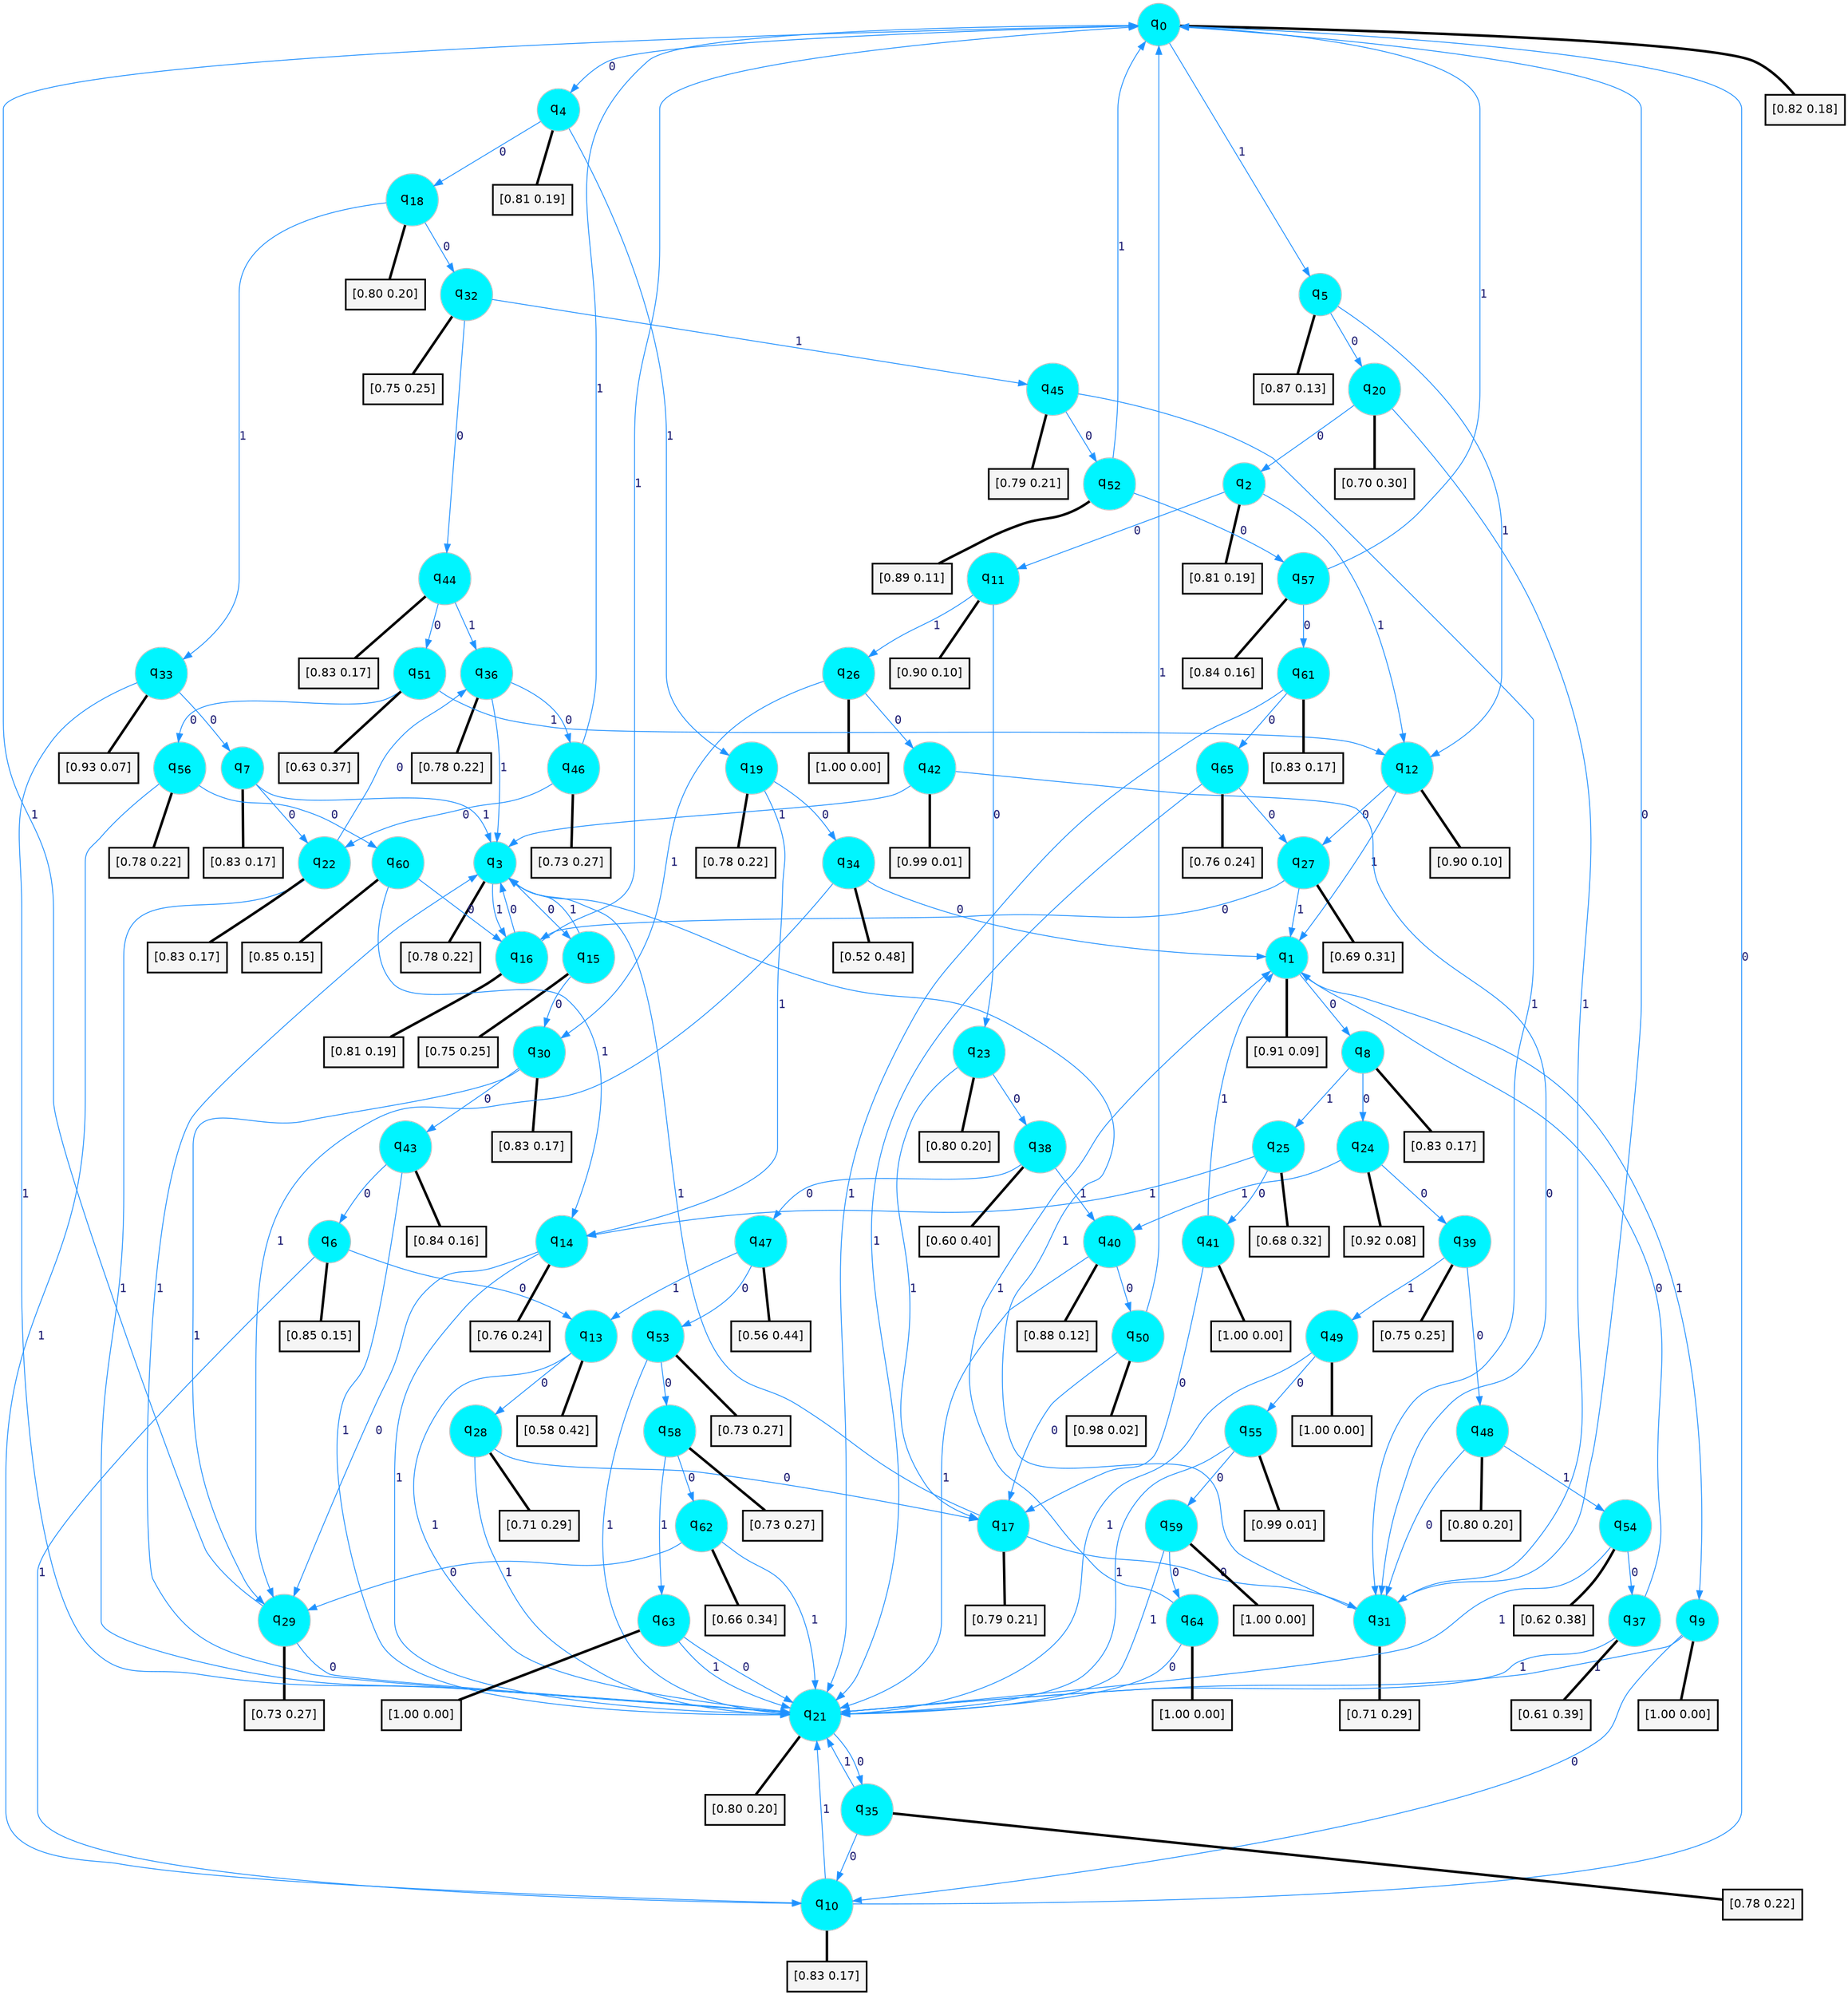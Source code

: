digraph G {
graph [
bgcolor=transparent, dpi=300, rankdir=TD, size="40,25"];
node [
color=gray, fillcolor=turquoise1, fontcolor=black, fontname=Helvetica, fontsize=16, fontweight=bold, shape=circle, style=filled];
edge [
arrowsize=1, color=dodgerblue1, fontcolor=midnightblue, fontname=courier, fontweight=bold, penwidth=1, style=solid, weight=20];
0[label=<q<SUB>0</SUB>>];
1[label=<q<SUB>1</SUB>>];
2[label=<q<SUB>2</SUB>>];
3[label=<q<SUB>3</SUB>>];
4[label=<q<SUB>4</SUB>>];
5[label=<q<SUB>5</SUB>>];
6[label=<q<SUB>6</SUB>>];
7[label=<q<SUB>7</SUB>>];
8[label=<q<SUB>8</SUB>>];
9[label=<q<SUB>9</SUB>>];
10[label=<q<SUB>10</SUB>>];
11[label=<q<SUB>11</SUB>>];
12[label=<q<SUB>12</SUB>>];
13[label=<q<SUB>13</SUB>>];
14[label=<q<SUB>14</SUB>>];
15[label=<q<SUB>15</SUB>>];
16[label=<q<SUB>16</SUB>>];
17[label=<q<SUB>17</SUB>>];
18[label=<q<SUB>18</SUB>>];
19[label=<q<SUB>19</SUB>>];
20[label=<q<SUB>20</SUB>>];
21[label=<q<SUB>21</SUB>>];
22[label=<q<SUB>22</SUB>>];
23[label=<q<SUB>23</SUB>>];
24[label=<q<SUB>24</SUB>>];
25[label=<q<SUB>25</SUB>>];
26[label=<q<SUB>26</SUB>>];
27[label=<q<SUB>27</SUB>>];
28[label=<q<SUB>28</SUB>>];
29[label=<q<SUB>29</SUB>>];
30[label=<q<SUB>30</SUB>>];
31[label=<q<SUB>31</SUB>>];
32[label=<q<SUB>32</SUB>>];
33[label=<q<SUB>33</SUB>>];
34[label=<q<SUB>34</SUB>>];
35[label=<q<SUB>35</SUB>>];
36[label=<q<SUB>36</SUB>>];
37[label=<q<SUB>37</SUB>>];
38[label=<q<SUB>38</SUB>>];
39[label=<q<SUB>39</SUB>>];
40[label=<q<SUB>40</SUB>>];
41[label=<q<SUB>41</SUB>>];
42[label=<q<SUB>42</SUB>>];
43[label=<q<SUB>43</SUB>>];
44[label=<q<SUB>44</SUB>>];
45[label=<q<SUB>45</SUB>>];
46[label=<q<SUB>46</SUB>>];
47[label=<q<SUB>47</SUB>>];
48[label=<q<SUB>48</SUB>>];
49[label=<q<SUB>49</SUB>>];
50[label=<q<SUB>50</SUB>>];
51[label=<q<SUB>51</SUB>>];
52[label=<q<SUB>52</SUB>>];
53[label=<q<SUB>53</SUB>>];
54[label=<q<SUB>54</SUB>>];
55[label=<q<SUB>55</SUB>>];
56[label=<q<SUB>56</SUB>>];
57[label=<q<SUB>57</SUB>>];
58[label=<q<SUB>58</SUB>>];
59[label=<q<SUB>59</SUB>>];
60[label=<q<SUB>60</SUB>>];
61[label=<q<SUB>61</SUB>>];
62[label=<q<SUB>62</SUB>>];
63[label=<q<SUB>63</SUB>>];
64[label=<q<SUB>64</SUB>>];
65[label=<q<SUB>65</SUB>>];
66[label="[0.82 0.18]", shape=box,fontcolor=black, fontname=Helvetica, fontsize=14, penwidth=2, fillcolor=whitesmoke,color=black];
67[label="[0.91 0.09]", shape=box,fontcolor=black, fontname=Helvetica, fontsize=14, penwidth=2, fillcolor=whitesmoke,color=black];
68[label="[0.81 0.19]", shape=box,fontcolor=black, fontname=Helvetica, fontsize=14, penwidth=2, fillcolor=whitesmoke,color=black];
69[label="[0.78 0.22]", shape=box,fontcolor=black, fontname=Helvetica, fontsize=14, penwidth=2, fillcolor=whitesmoke,color=black];
70[label="[0.81 0.19]", shape=box,fontcolor=black, fontname=Helvetica, fontsize=14, penwidth=2, fillcolor=whitesmoke,color=black];
71[label="[0.87 0.13]", shape=box,fontcolor=black, fontname=Helvetica, fontsize=14, penwidth=2, fillcolor=whitesmoke,color=black];
72[label="[0.85 0.15]", shape=box,fontcolor=black, fontname=Helvetica, fontsize=14, penwidth=2, fillcolor=whitesmoke,color=black];
73[label="[0.83 0.17]", shape=box,fontcolor=black, fontname=Helvetica, fontsize=14, penwidth=2, fillcolor=whitesmoke,color=black];
74[label="[0.83 0.17]", shape=box,fontcolor=black, fontname=Helvetica, fontsize=14, penwidth=2, fillcolor=whitesmoke,color=black];
75[label="[1.00 0.00]", shape=box,fontcolor=black, fontname=Helvetica, fontsize=14, penwidth=2, fillcolor=whitesmoke,color=black];
76[label="[0.83 0.17]", shape=box,fontcolor=black, fontname=Helvetica, fontsize=14, penwidth=2, fillcolor=whitesmoke,color=black];
77[label="[0.90 0.10]", shape=box,fontcolor=black, fontname=Helvetica, fontsize=14, penwidth=2, fillcolor=whitesmoke,color=black];
78[label="[0.90 0.10]", shape=box,fontcolor=black, fontname=Helvetica, fontsize=14, penwidth=2, fillcolor=whitesmoke,color=black];
79[label="[0.58 0.42]", shape=box,fontcolor=black, fontname=Helvetica, fontsize=14, penwidth=2, fillcolor=whitesmoke,color=black];
80[label="[0.76 0.24]", shape=box,fontcolor=black, fontname=Helvetica, fontsize=14, penwidth=2, fillcolor=whitesmoke,color=black];
81[label="[0.75 0.25]", shape=box,fontcolor=black, fontname=Helvetica, fontsize=14, penwidth=2, fillcolor=whitesmoke,color=black];
82[label="[0.81 0.19]", shape=box,fontcolor=black, fontname=Helvetica, fontsize=14, penwidth=2, fillcolor=whitesmoke,color=black];
83[label="[0.79 0.21]", shape=box,fontcolor=black, fontname=Helvetica, fontsize=14, penwidth=2, fillcolor=whitesmoke,color=black];
84[label="[0.80 0.20]", shape=box,fontcolor=black, fontname=Helvetica, fontsize=14, penwidth=2, fillcolor=whitesmoke,color=black];
85[label="[0.78 0.22]", shape=box,fontcolor=black, fontname=Helvetica, fontsize=14, penwidth=2, fillcolor=whitesmoke,color=black];
86[label="[0.70 0.30]", shape=box,fontcolor=black, fontname=Helvetica, fontsize=14, penwidth=2, fillcolor=whitesmoke,color=black];
87[label="[0.80 0.20]", shape=box,fontcolor=black, fontname=Helvetica, fontsize=14, penwidth=2, fillcolor=whitesmoke,color=black];
88[label="[0.83 0.17]", shape=box,fontcolor=black, fontname=Helvetica, fontsize=14, penwidth=2, fillcolor=whitesmoke,color=black];
89[label="[0.80 0.20]", shape=box,fontcolor=black, fontname=Helvetica, fontsize=14, penwidth=2, fillcolor=whitesmoke,color=black];
90[label="[0.92 0.08]", shape=box,fontcolor=black, fontname=Helvetica, fontsize=14, penwidth=2, fillcolor=whitesmoke,color=black];
91[label="[0.68 0.32]", shape=box,fontcolor=black, fontname=Helvetica, fontsize=14, penwidth=2, fillcolor=whitesmoke,color=black];
92[label="[1.00 0.00]", shape=box,fontcolor=black, fontname=Helvetica, fontsize=14, penwidth=2, fillcolor=whitesmoke,color=black];
93[label="[0.69 0.31]", shape=box,fontcolor=black, fontname=Helvetica, fontsize=14, penwidth=2, fillcolor=whitesmoke,color=black];
94[label="[0.71 0.29]", shape=box,fontcolor=black, fontname=Helvetica, fontsize=14, penwidth=2, fillcolor=whitesmoke,color=black];
95[label="[0.73 0.27]", shape=box,fontcolor=black, fontname=Helvetica, fontsize=14, penwidth=2, fillcolor=whitesmoke,color=black];
96[label="[0.83 0.17]", shape=box,fontcolor=black, fontname=Helvetica, fontsize=14, penwidth=2, fillcolor=whitesmoke,color=black];
97[label="[0.71 0.29]", shape=box,fontcolor=black, fontname=Helvetica, fontsize=14, penwidth=2, fillcolor=whitesmoke,color=black];
98[label="[0.75 0.25]", shape=box,fontcolor=black, fontname=Helvetica, fontsize=14, penwidth=2, fillcolor=whitesmoke,color=black];
99[label="[0.93 0.07]", shape=box,fontcolor=black, fontname=Helvetica, fontsize=14, penwidth=2, fillcolor=whitesmoke,color=black];
100[label="[0.52 0.48]", shape=box,fontcolor=black, fontname=Helvetica, fontsize=14, penwidth=2, fillcolor=whitesmoke,color=black];
101[label="[0.78 0.22]", shape=box,fontcolor=black, fontname=Helvetica, fontsize=14, penwidth=2, fillcolor=whitesmoke,color=black];
102[label="[0.78 0.22]", shape=box,fontcolor=black, fontname=Helvetica, fontsize=14, penwidth=2, fillcolor=whitesmoke,color=black];
103[label="[0.61 0.39]", shape=box,fontcolor=black, fontname=Helvetica, fontsize=14, penwidth=2, fillcolor=whitesmoke,color=black];
104[label="[0.60 0.40]", shape=box,fontcolor=black, fontname=Helvetica, fontsize=14, penwidth=2, fillcolor=whitesmoke,color=black];
105[label="[0.75 0.25]", shape=box,fontcolor=black, fontname=Helvetica, fontsize=14, penwidth=2, fillcolor=whitesmoke,color=black];
106[label="[0.88 0.12]", shape=box,fontcolor=black, fontname=Helvetica, fontsize=14, penwidth=2, fillcolor=whitesmoke,color=black];
107[label="[1.00 0.00]", shape=box,fontcolor=black, fontname=Helvetica, fontsize=14, penwidth=2, fillcolor=whitesmoke,color=black];
108[label="[0.99 0.01]", shape=box,fontcolor=black, fontname=Helvetica, fontsize=14, penwidth=2, fillcolor=whitesmoke,color=black];
109[label="[0.84 0.16]", shape=box,fontcolor=black, fontname=Helvetica, fontsize=14, penwidth=2, fillcolor=whitesmoke,color=black];
110[label="[0.83 0.17]", shape=box,fontcolor=black, fontname=Helvetica, fontsize=14, penwidth=2, fillcolor=whitesmoke,color=black];
111[label="[0.79 0.21]", shape=box,fontcolor=black, fontname=Helvetica, fontsize=14, penwidth=2, fillcolor=whitesmoke,color=black];
112[label="[0.73 0.27]", shape=box,fontcolor=black, fontname=Helvetica, fontsize=14, penwidth=2, fillcolor=whitesmoke,color=black];
113[label="[0.56 0.44]", shape=box,fontcolor=black, fontname=Helvetica, fontsize=14, penwidth=2, fillcolor=whitesmoke,color=black];
114[label="[0.80 0.20]", shape=box,fontcolor=black, fontname=Helvetica, fontsize=14, penwidth=2, fillcolor=whitesmoke,color=black];
115[label="[1.00 0.00]", shape=box,fontcolor=black, fontname=Helvetica, fontsize=14, penwidth=2, fillcolor=whitesmoke,color=black];
116[label="[0.98 0.02]", shape=box,fontcolor=black, fontname=Helvetica, fontsize=14, penwidth=2, fillcolor=whitesmoke,color=black];
117[label="[0.63 0.37]", shape=box,fontcolor=black, fontname=Helvetica, fontsize=14, penwidth=2, fillcolor=whitesmoke,color=black];
118[label="[0.89 0.11]", shape=box,fontcolor=black, fontname=Helvetica, fontsize=14, penwidth=2, fillcolor=whitesmoke,color=black];
119[label="[0.73 0.27]", shape=box,fontcolor=black, fontname=Helvetica, fontsize=14, penwidth=2, fillcolor=whitesmoke,color=black];
120[label="[0.62 0.38]", shape=box,fontcolor=black, fontname=Helvetica, fontsize=14, penwidth=2, fillcolor=whitesmoke,color=black];
121[label="[0.99 0.01]", shape=box,fontcolor=black, fontname=Helvetica, fontsize=14, penwidth=2, fillcolor=whitesmoke,color=black];
122[label="[0.78 0.22]", shape=box,fontcolor=black, fontname=Helvetica, fontsize=14, penwidth=2, fillcolor=whitesmoke,color=black];
123[label="[0.84 0.16]", shape=box,fontcolor=black, fontname=Helvetica, fontsize=14, penwidth=2, fillcolor=whitesmoke,color=black];
124[label="[0.73 0.27]", shape=box,fontcolor=black, fontname=Helvetica, fontsize=14, penwidth=2, fillcolor=whitesmoke,color=black];
125[label="[1.00 0.00]", shape=box,fontcolor=black, fontname=Helvetica, fontsize=14, penwidth=2, fillcolor=whitesmoke,color=black];
126[label="[0.85 0.15]", shape=box,fontcolor=black, fontname=Helvetica, fontsize=14, penwidth=2, fillcolor=whitesmoke,color=black];
127[label="[0.83 0.17]", shape=box,fontcolor=black, fontname=Helvetica, fontsize=14, penwidth=2, fillcolor=whitesmoke,color=black];
128[label="[0.66 0.34]", shape=box,fontcolor=black, fontname=Helvetica, fontsize=14, penwidth=2, fillcolor=whitesmoke,color=black];
129[label="[1.00 0.00]", shape=box,fontcolor=black, fontname=Helvetica, fontsize=14, penwidth=2, fillcolor=whitesmoke,color=black];
130[label="[1.00 0.00]", shape=box,fontcolor=black, fontname=Helvetica, fontsize=14, penwidth=2, fillcolor=whitesmoke,color=black];
131[label="[0.76 0.24]", shape=box,fontcolor=black, fontname=Helvetica, fontsize=14, penwidth=2, fillcolor=whitesmoke,color=black];
0->4 [label=0];
0->5 [label=1];
0->66 [arrowhead=none, penwidth=3,color=black];
1->8 [label=0];
1->9 [label=1];
1->67 [arrowhead=none, penwidth=3,color=black];
2->11 [label=0];
2->12 [label=1];
2->68 [arrowhead=none, penwidth=3,color=black];
3->15 [label=0];
3->16 [label=1];
3->69 [arrowhead=none, penwidth=3,color=black];
4->18 [label=0];
4->19 [label=1];
4->70 [arrowhead=none, penwidth=3,color=black];
5->20 [label=0];
5->12 [label=1];
5->71 [arrowhead=none, penwidth=3,color=black];
6->13 [label=0];
6->10 [label=1];
6->72 [arrowhead=none, penwidth=3,color=black];
7->22 [label=0];
7->3 [label=1];
7->73 [arrowhead=none, penwidth=3,color=black];
8->24 [label=0];
8->25 [label=1];
8->74 [arrowhead=none, penwidth=3,color=black];
9->10 [label=0];
9->21 [label=1];
9->75 [arrowhead=none, penwidth=3,color=black];
10->0 [label=0];
10->21 [label=1];
10->76 [arrowhead=none, penwidth=3,color=black];
11->23 [label=0];
11->26 [label=1];
11->77 [arrowhead=none, penwidth=3,color=black];
12->27 [label=0];
12->1 [label=1];
12->78 [arrowhead=none, penwidth=3,color=black];
13->28 [label=0];
13->21 [label=1];
13->79 [arrowhead=none, penwidth=3,color=black];
14->29 [label=0];
14->21 [label=1];
14->80 [arrowhead=none, penwidth=3,color=black];
15->30 [label=0];
15->3 [label=1];
15->81 [arrowhead=none, penwidth=3,color=black];
16->3 [label=0];
16->0 [label=1];
16->82 [arrowhead=none, penwidth=3,color=black];
17->31 [label=0];
17->3 [label=1];
17->83 [arrowhead=none, penwidth=3,color=black];
18->32 [label=0];
18->33 [label=1];
18->84 [arrowhead=none, penwidth=3,color=black];
19->34 [label=0];
19->14 [label=1];
19->85 [arrowhead=none, penwidth=3,color=black];
20->2 [label=0];
20->31 [label=1];
20->86 [arrowhead=none, penwidth=3,color=black];
21->35 [label=0];
21->3 [label=1];
21->87 [arrowhead=none, penwidth=3,color=black];
22->36 [label=0];
22->21 [label=1];
22->88 [arrowhead=none, penwidth=3,color=black];
23->38 [label=0];
23->17 [label=1];
23->89 [arrowhead=none, penwidth=3,color=black];
24->39 [label=0];
24->40 [label=1];
24->90 [arrowhead=none, penwidth=3,color=black];
25->41 [label=0];
25->14 [label=1];
25->91 [arrowhead=none, penwidth=3,color=black];
26->42 [label=0];
26->30 [label=1];
26->92 [arrowhead=none, penwidth=3,color=black];
27->16 [label=0];
27->1 [label=1];
27->93 [arrowhead=none, penwidth=3,color=black];
28->17 [label=0];
28->21 [label=1];
28->94 [arrowhead=none, penwidth=3,color=black];
29->21 [label=0];
29->0 [label=1];
29->95 [arrowhead=none, penwidth=3,color=black];
30->43 [label=0];
30->29 [label=1];
30->96 [arrowhead=none, penwidth=3,color=black];
31->0 [label=0];
31->3 [label=1];
31->97 [arrowhead=none, penwidth=3,color=black];
32->44 [label=0];
32->45 [label=1];
32->98 [arrowhead=none, penwidth=3,color=black];
33->7 [label=0];
33->21 [label=1];
33->99 [arrowhead=none, penwidth=3,color=black];
34->1 [label=0];
34->29 [label=1];
34->100 [arrowhead=none, penwidth=3,color=black];
35->10 [label=0];
35->21 [label=1];
35->101 [arrowhead=none, penwidth=3,color=black];
36->46 [label=0];
36->3 [label=1];
36->102 [arrowhead=none, penwidth=3,color=black];
37->1 [label=0];
37->21 [label=1];
37->103 [arrowhead=none, penwidth=3,color=black];
38->47 [label=0];
38->40 [label=1];
38->104 [arrowhead=none, penwidth=3,color=black];
39->48 [label=0];
39->49 [label=1];
39->105 [arrowhead=none, penwidth=3,color=black];
40->50 [label=0];
40->21 [label=1];
40->106 [arrowhead=none, penwidth=3,color=black];
41->17 [label=0];
41->1 [label=1];
41->107 [arrowhead=none, penwidth=3,color=black];
42->31 [label=0];
42->3 [label=1];
42->108 [arrowhead=none, penwidth=3,color=black];
43->6 [label=0];
43->21 [label=1];
43->109 [arrowhead=none, penwidth=3,color=black];
44->51 [label=0];
44->36 [label=1];
44->110 [arrowhead=none, penwidth=3,color=black];
45->52 [label=0];
45->31 [label=1];
45->111 [arrowhead=none, penwidth=3,color=black];
46->22 [label=0];
46->0 [label=1];
46->112 [arrowhead=none, penwidth=3,color=black];
47->53 [label=0];
47->13 [label=1];
47->113 [arrowhead=none, penwidth=3,color=black];
48->31 [label=0];
48->54 [label=1];
48->114 [arrowhead=none, penwidth=3,color=black];
49->55 [label=0];
49->21 [label=1];
49->115 [arrowhead=none, penwidth=3,color=black];
50->17 [label=0];
50->0 [label=1];
50->116 [arrowhead=none, penwidth=3,color=black];
51->56 [label=0];
51->12 [label=1];
51->117 [arrowhead=none, penwidth=3,color=black];
52->57 [label=0];
52->0 [label=1];
52->118 [arrowhead=none, penwidth=3,color=black];
53->58 [label=0];
53->21 [label=1];
53->119 [arrowhead=none, penwidth=3,color=black];
54->37 [label=0];
54->21 [label=1];
54->120 [arrowhead=none, penwidth=3,color=black];
55->59 [label=0];
55->21 [label=1];
55->121 [arrowhead=none, penwidth=3,color=black];
56->60 [label=0];
56->10 [label=1];
56->122 [arrowhead=none, penwidth=3,color=black];
57->61 [label=0];
57->0 [label=1];
57->123 [arrowhead=none, penwidth=3,color=black];
58->62 [label=0];
58->63 [label=1];
58->124 [arrowhead=none, penwidth=3,color=black];
59->64 [label=0];
59->21 [label=1];
59->125 [arrowhead=none, penwidth=3,color=black];
60->16 [label=0];
60->14 [label=1];
60->126 [arrowhead=none, penwidth=3,color=black];
61->65 [label=0];
61->21 [label=1];
61->127 [arrowhead=none, penwidth=3,color=black];
62->29 [label=0];
62->21 [label=1];
62->128 [arrowhead=none, penwidth=3,color=black];
63->21 [label=0];
63->21 [label=1];
63->129 [arrowhead=none, penwidth=3,color=black];
64->21 [label=0];
64->1 [label=1];
64->130 [arrowhead=none, penwidth=3,color=black];
65->27 [label=0];
65->21 [label=1];
65->131 [arrowhead=none, penwidth=3,color=black];
}
